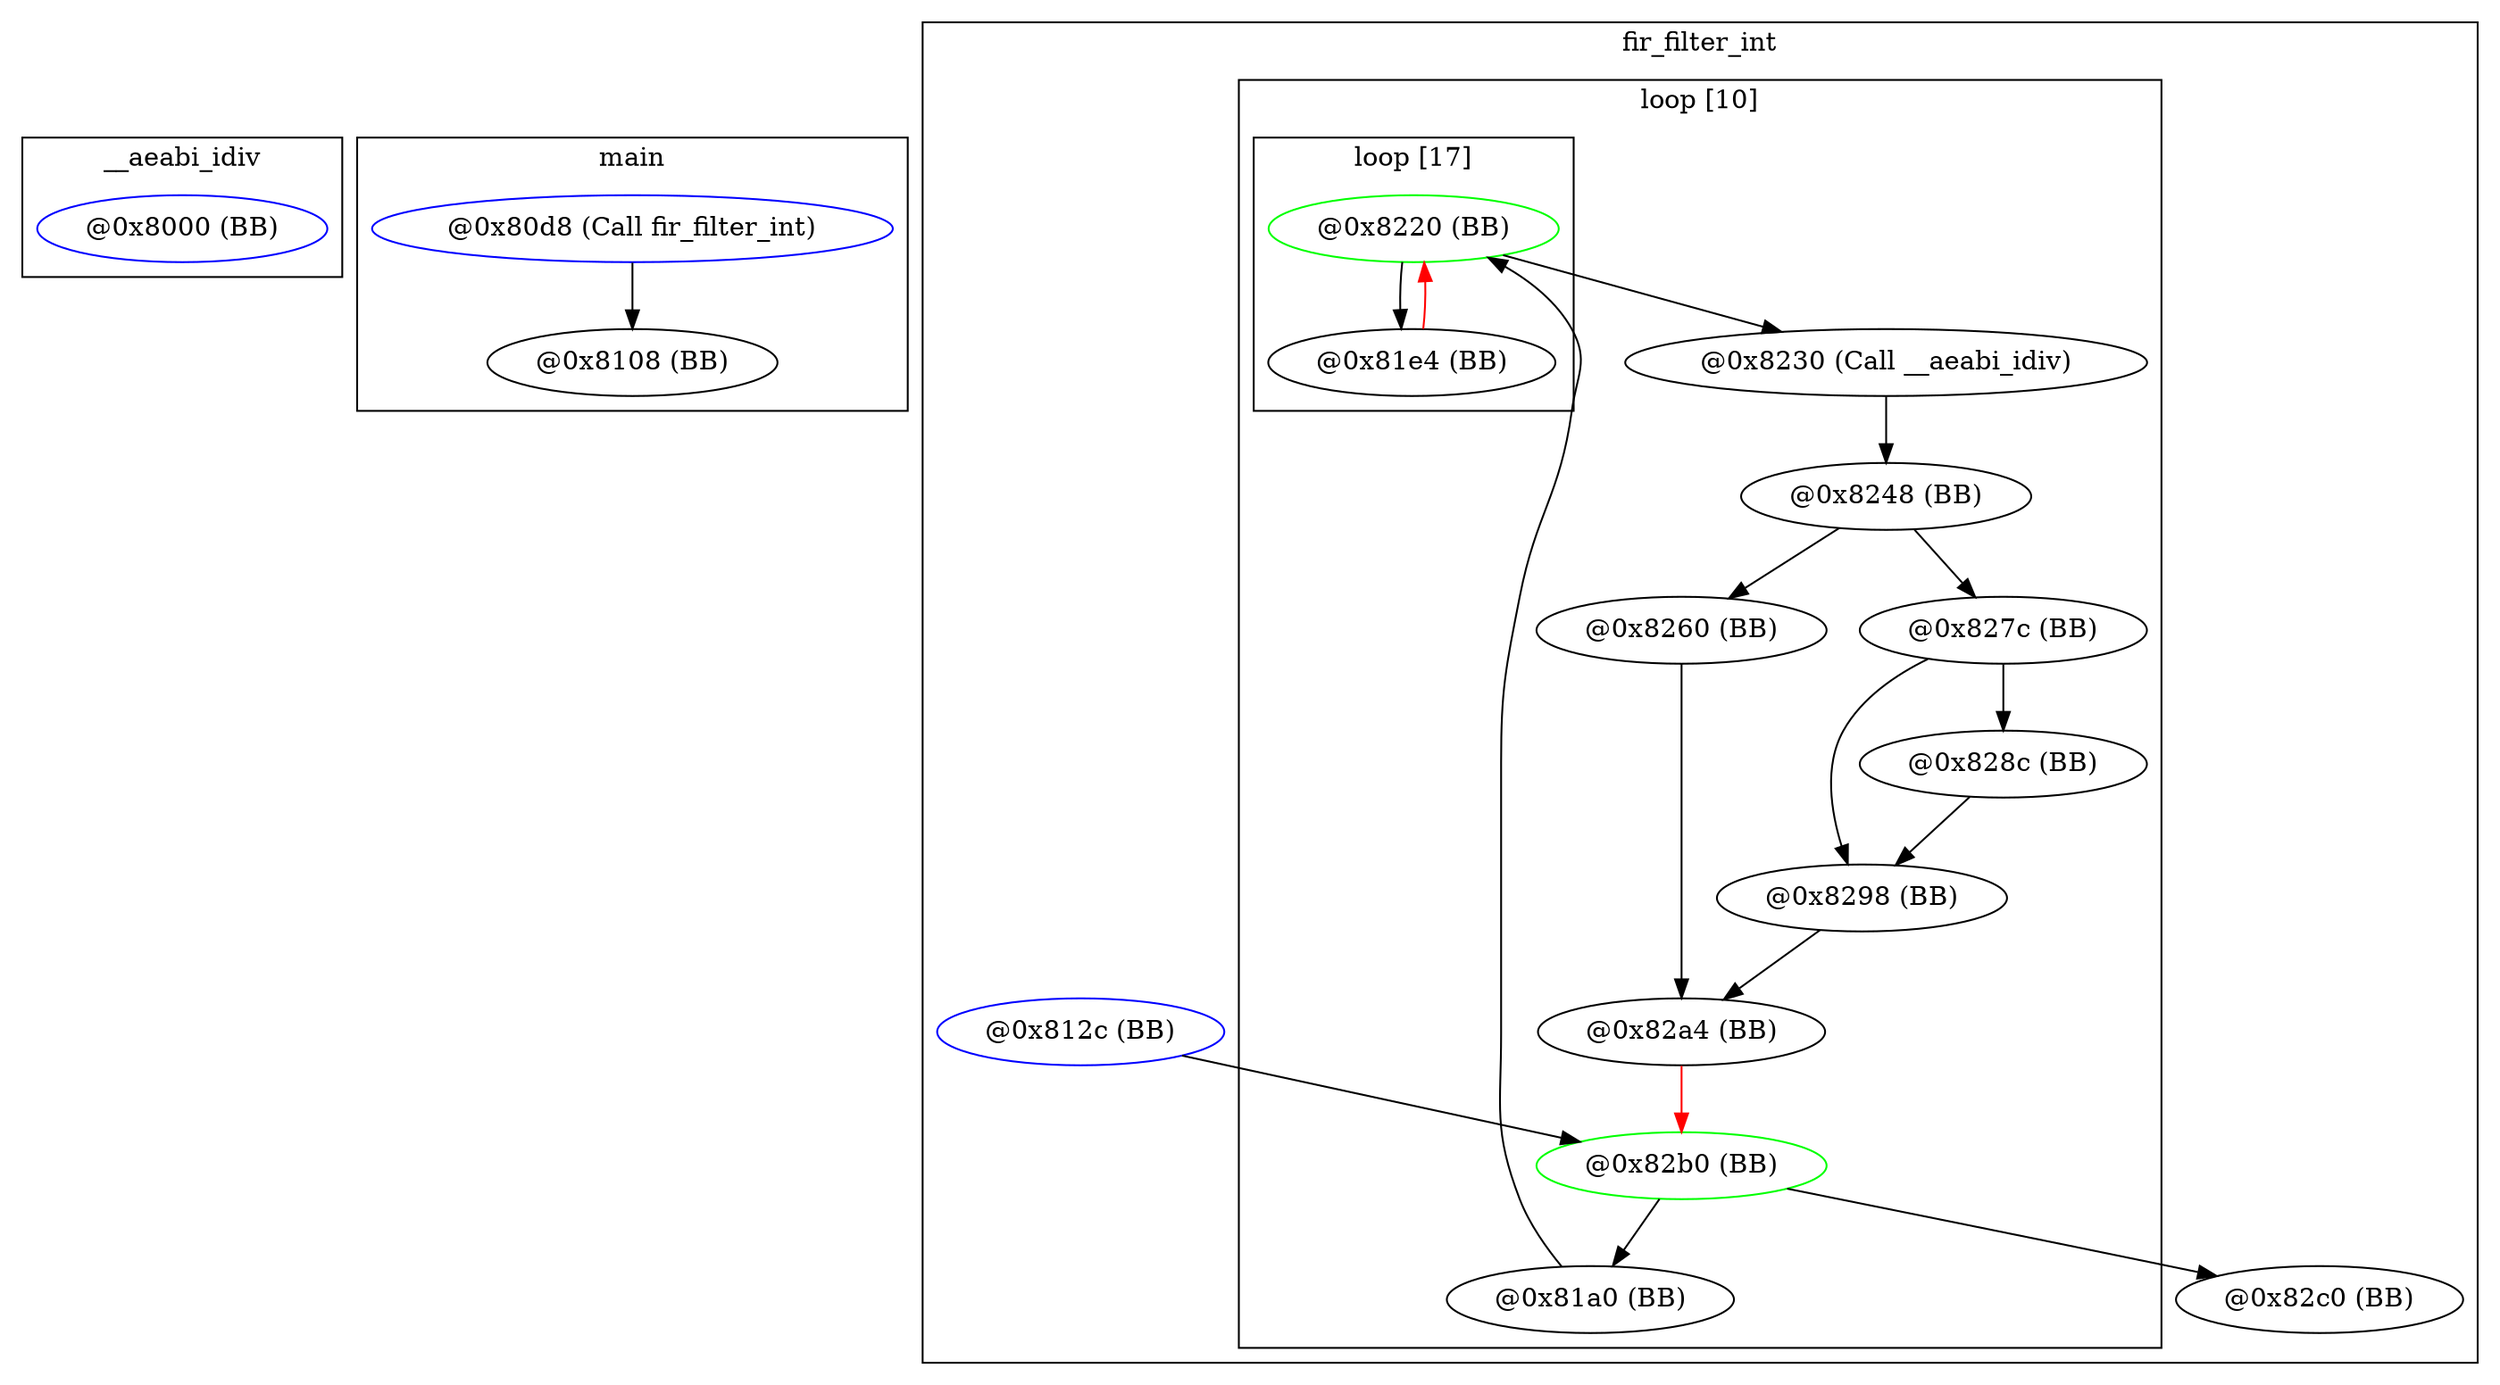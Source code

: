 digraph G {
subgraph cluster___aeabi_idiv {
graph [label = "__aeabi_idiv"];
node0x5622fbc83fe0 [label = "@0x8000 (BB)" ,color="blue"];
}
subgraph cluster_main {
graph [label = "main"];
node0x5622fbdc6270 [label = "@0x80d8 (Call fir_filter_int)" ,color="blue"];
node0x5622fbdc7220 [label = "@0x8108 (BB)"];
}
subgraph cluster_fir_filter_int {
graph [label = "fir_filter_int"];
subgraph cluster_loop0x5622fbc83f40 {
graph [label = "loop [10]"];
node0x5622fbdd96c0 [label = "@0x82b0 (BB)" ,color="green"];
node0x5622fbdd8e90 [label = "@0x82a4 (BB)"];
node0x5622fbdd5410 [label = "@0x8260 (BB)"];
node0x5622fbdd4980 [label = "@0x8248 (BB)"];
node0x5622fbdd3a60 [label = "@0x8230 (Call __aeabi_idiv)"];
node0x5622fbdd1650 [label = "@0x8220 (BB)" ,color="green"];
node0x5622fbdc9370 [label = "@0x81a0 (BB)"];
node0x5622fbdcb480 [label = "@0x81e4 (BB)"];
node0x5622fbdd8db0 [label = "@0x8298 (BB)"];
node0x5622fbdd6320 [label = "@0x827c (BB)"];
node0x5622fbdd7230 [label = "@0x828c (BB)"];
subgraph cluster_loop0x5622fbc83ec0 {
graph [label = "loop [17]"];
node0x5622fbdd1650;
node0x5622fbdcb480;
}
}
node0x5622fbdc8950 [label = "@0x812c (BB)" ,color="blue"];
node0x5622fbdc9370;
node0x5622fbdcb480;
node0x5622fbdd1650;
node0x5622fbdd3a60;
node0x5622fbdd4980;
node0x5622fbdd5410;
node0x5622fbdd6320;
node0x5622fbdd7230;
node0x5622fbdd8db0;
node0x5622fbdd8e90;
node0x5622fbdd96c0;
node0x5622fbdd9ef0 [label = "@0x82c0 (BB)"];
}
node0x5622fbdc6270 -> node0x5622fbdc7220;
node0x5622fbdc8950 -> node0x5622fbdd96c0;
node0x5622fbdc9370 -> node0x5622fbdd1650;
node0x5622fbdcb480 -> node0x5622fbdd1650[color="red"];
node0x5622fbdd1650 -> node0x5622fbdcb480;
node0x5622fbdd1650 -> node0x5622fbdd3a60;
node0x5622fbdd3a60 -> node0x5622fbdd4980;
node0x5622fbdd4980 -> node0x5622fbdd5410;
node0x5622fbdd4980 -> node0x5622fbdd6320;
node0x5622fbdd5410 -> node0x5622fbdd8e90;
node0x5622fbdd6320 -> node0x5622fbdd7230;
node0x5622fbdd6320 -> node0x5622fbdd8db0;
node0x5622fbdd7230 -> node0x5622fbdd8db0;
node0x5622fbdd8db0 -> node0x5622fbdd8e90;
node0x5622fbdd8e90 -> node0x5622fbdd96c0[color="red"];
node0x5622fbdd96c0 -> node0x5622fbdc9370;
node0x5622fbdd96c0 -> node0x5622fbdd9ef0;
}
